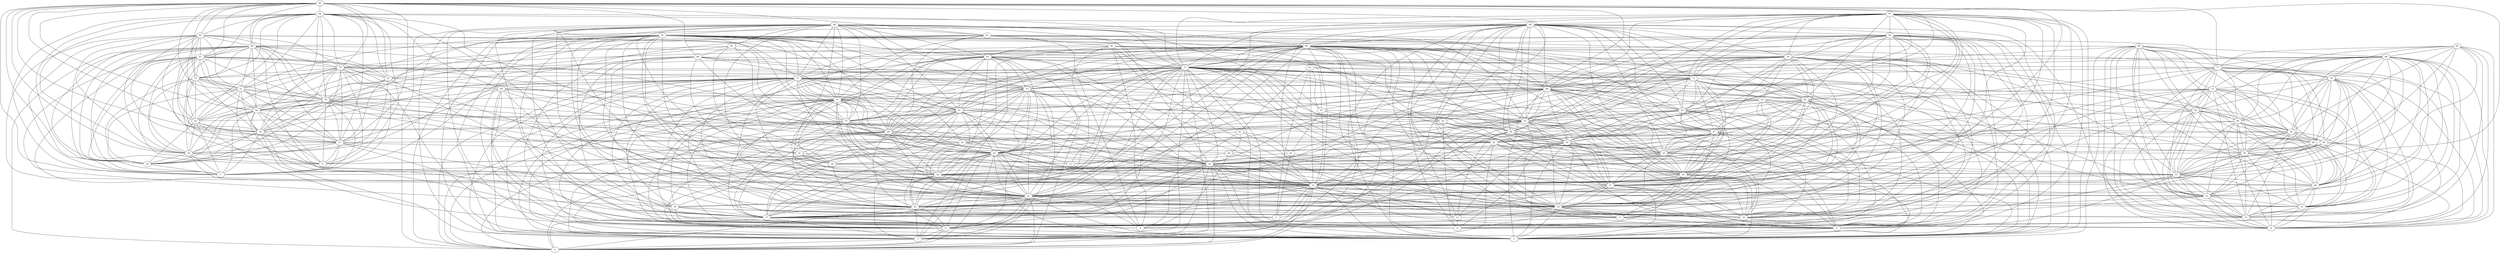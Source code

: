 digraph "sensornet-topology" {
label = "";
rankdir="BT";"0"->"7" [arrowhead = "both"] 
"0"->"11" [arrowhead = "both"] 
"0"->"17" [arrowhead = "both"] 
"0"->"20" [arrowhead = "both"] 
"0"->"22" [arrowhead = "both"] 
"0"->"25" [arrowhead = "both"] 
"0"->"34" [arrowhead = "both"] 
"0"->"41" [arrowhead = "both"] 
"0"->"46" [arrowhead = "both"] 
"0"->"57" [arrowhead = "both"] 
"0"->"61" [arrowhead = "both"] 
"0"->"67" [arrowhead = "both"] 
"0"->"70" [arrowhead = "both"] 
"0"->"72" [arrowhead = "both"] 
"0"->"75" [arrowhead = "both"] 
"0"->"84" [arrowhead = "both"] 
"0"->"89" [arrowhead = "both"] 
"0"->"91" [arrowhead = "both"] 
"0"->"96" [arrowhead = "both"] 
"1"->"24" [arrowhead = "both"] 
"1"->"29" [arrowhead = "both"] 
"1"->"35" [arrowhead = "both"] 
"1"->"37" [arrowhead = "both"] 
"1"->"39" [arrowhead = "both"] 
"1"->"41" [arrowhead = "both"] 
"1"->"43" [arrowhead = "both"] 
"1"->"44" [arrowhead = "both"] 
"1"->"45" [arrowhead = "both"] 
"1"->"74" [arrowhead = "both"] 
"1"->"79" [arrowhead = "both"] 
"1"->"87" [arrowhead = "both"] 
"1"->"89" [arrowhead = "both"] 
"1"->"93" [arrowhead = "both"] 
"1"->"94" [arrowhead = "both"] 
"1"->"95" [arrowhead = "both"] 
"2"->"29" [arrowhead = "both"] 
"2"->"37" [arrowhead = "both"] 
"2"->"39" [arrowhead = "both"] 
"2"->"42" [arrowhead = "both"] 
"2"->"44" [arrowhead = "both"] 
"2"->"45" [arrowhead = "both"] 
"2"->"61" [arrowhead = "both"] 
"2"->"74" [arrowhead = "both"] 
"2"->"79" [arrowhead = "both"] 
"2"->"87" [arrowhead = "both"] 
"2"->"89" [arrowhead = "both"] 
"2"->"92" [arrowhead = "both"] 
"2"->"94" [arrowhead = "both"] 
"3"->"9" [arrowhead = "both"] 
"3"->"11" [arrowhead = "both"] 
"3"->"16" [arrowhead = "both"] 
"3"->"17" [arrowhead = "both"] 
"3"->"18" [arrowhead = "both"] 
"3"->"21" [arrowhead = "both"] 
"3"->"22" [arrowhead = "both"] 
"3"->"25" [arrowhead = "both"] 
"3"->"28" [arrowhead = "both"] 
"3"->"34" [arrowhead = "both"] 
"3"->"35" [arrowhead = "both"] 
"3"->"38" [arrowhead = "both"] 
"3"->"41" [arrowhead = "both"] 
"3"->"47" [arrowhead = "both"] 
"3"->"59" [arrowhead = "both"] 
"3"->"61" [arrowhead = "both"] 
"3"->"66" [arrowhead = "both"] 
"3"->"67" [arrowhead = "both"] 
"3"->"68" [arrowhead = "both"] 
"3"->"69" [arrowhead = "both"] 
"3"->"71" [arrowhead = "both"] 
"3"->"72" [arrowhead = "both"] 
"3"->"75" [arrowhead = "both"] 
"3"->"78" [arrowhead = "both"] 
"3"->"84" [arrowhead = "both"] 
"3"->"85" [arrowhead = "both"] 
"3"->"88" [arrowhead = "both"] 
"3"->"91" [arrowhead = "both"] 
"3"->"97" [arrowhead = "both"] 
"3"->"98" [arrowhead = "both"] 
"4"->"13" [arrowhead = "both"] 
"4"->"15" [arrowhead = "both"] 
"4"->"19" [arrowhead = "both"] 
"4"->"22" [arrowhead = "both"] 
"4"->"40" [arrowhead = "both"] 
"4"->"63" [arrowhead = "both"] 
"4"->"65" [arrowhead = "both"] 
"4"->"67" [arrowhead = "both"] 
"4"->"69" [arrowhead = "both"] 
"4"->"90" [arrowhead = "both"] 
"4"->"92" [arrowhead = "both"] 
"4"->"99" [arrowhead = "both"] 
"5"->"19" [arrowhead = "both"] 
"5"->"20" [arrowhead = "both"] 
"5"->"25" [arrowhead = "both"] 
"5"->"32" [arrowhead = "both"] 
"5"->"42" [arrowhead = "both"] 
"5"->"82" [arrowhead = "both"] 
"5"->"92" [arrowhead = "both"] 
"6"->"10" [arrowhead = "both"] 
"6"->"14" [arrowhead = "both"] 
"6"->"23" [arrowhead = "both"] 
"6"->"26" [arrowhead = "both"] 
"6"->"27" [arrowhead = "both"] 
"6"->"36" [arrowhead = "both"] 
"6"->"37" [arrowhead = "both"] 
"6"->"42" [arrowhead = "both"] 
"6"->"48" [arrowhead = "both"] 
"6"->"49" [arrowhead = "both"] 
"6"->"60" [arrowhead = "both"] 
"6"->"64" [arrowhead = "both"] 
"6"->"73" [arrowhead = "both"] 
"6"->"76" [arrowhead = "both"] 
"6"->"77" [arrowhead = "both"] 
"6"->"86" [arrowhead = "both"] 
"6"->"98" [arrowhead = "both"] 
"6"->"99" [arrowhead = "both"] 
"7"->"11" [arrowhead = "both"] 
"7"->"17" [arrowhead = "both"] 
"7"->"20" [arrowhead = "both"] 
"7"->"22" [arrowhead = "both"] 
"7"->"25" [arrowhead = "both"] 
"7"->"33" [arrowhead = "both"] 
"7"->"34" [arrowhead = "both"] 
"7"->"39" [arrowhead = "both"] 
"7"->"41" [arrowhead = "both"] 
"7"->"42" [arrowhead = "both"] 
"7"->"46" [arrowhead = "both"] 
"7"->"61" [arrowhead = "both"] 
"7"->"63" [arrowhead = "both"] 
"7"->"67" [arrowhead = "both"] 
"7"->"70" [arrowhead = "both"] 
"7"->"72" [arrowhead = "both"] 
"7"->"75" [arrowhead = "both"] 
"7"->"83" [arrowhead = "both"] 
"7"->"84" [arrowhead = "both"] 
"7"->"91" [arrowhead = "both"] 
"7"->"96" [arrowhead = "both"] 
"8"->"12" [arrowhead = "both"] 
"8"->"21" [arrowhead = "both"] 
"8"->"28" [arrowhead = "both"] 
"8"->"34" [arrowhead = "both"] 
"8"->"38" [arrowhead = "both"] 
"8"->"62" [arrowhead = "both"] 
"8"->"67" [arrowhead = "both"] 
"8"->"71" [arrowhead = "both"] 
"8"->"76" [arrowhead = "both"] 
"8"->"78" [arrowhead = "both"] 
"8"->"79" [arrowhead = "both"] 
"8"->"80" [arrowhead = "both"] 
"8"->"85" [arrowhead = "both"] 
"8"->"88" [arrowhead = "both"] 
"8"->"96" [arrowhead = "both"] 
"9"->"13" [arrowhead = "both"] 
"9"->"16" [arrowhead = "both"] 
"9"->"18" [arrowhead = "both"] 
"9"->"21" [arrowhead = "both"] 
"9"->"25" [arrowhead = "both"] 
"9"->"27" [arrowhead = "both"] 
"9"->"28" [arrowhead = "both"] 
"9"->"35" [arrowhead = "both"] 
"9"->"38" [arrowhead = "both"] 
"9"->"39" [arrowhead = "both"] 
"9"->"47" [arrowhead = "both"] 
"9"->"53" [arrowhead = "both"] 
"9"->"63" [arrowhead = "both"] 
"9"->"66" [arrowhead = "both"] 
"9"->"68" [arrowhead = "both"] 
"9"->"71" [arrowhead = "both"] 
"9"->"75" [arrowhead = "both"] 
"9"->"78" [arrowhead = "both"] 
"9"->"85" [arrowhead = "both"] 
"9"->"88" [arrowhead = "both"] 
"9"->"97" [arrowhead = "both"] 
"10"->"14" [arrowhead = "both"] 
"10"->"23" [arrowhead = "both"] 
"10"->"26" [arrowhead = "both"] 
"10"->"27" [arrowhead = "both"] 
"10"->"36" [arrowhead = "both"] 
"10"->"40" [arrowhead = "both"] 
"10"->"48" [arrowhead = "both"] 
"10"->"49" [arrowhead = "both"] 
"10"->"56" [arrowhead = "both"] 
"10"->"64" [arrowhead = "both"] 
"10"->"73" [arrowhead = "both"] 
"10"->"76" [arrowhead = "both"] 
"10"->"77" [arrowhead = "both"] 
"10"->"86" [arrowhead = "both"] 
"10"->"88" [arrowhead = "both"] 
"10"->"91" [arrowhead = "both"] 
"10"->"98" [arrowhead = "both"] 
"10"->"99" [arrowhead = "both"] 
"11"->"17" [arrowhead = "both"] 
"11"->"18" [arrowhead = "both"] 
"11"->"20" [arrowhead = "both"] 
"11"->"22" [arrowhead = "both"] 
"11"->"25" [arrowhead = "both"] 
"11"->"27" [arrowhead = "both"] 
"11"->"33" [arrowhead = "both"] 
"11"->"34" [arrowhead = "both"] 
"11"->"41" [arrowhead = "both"] 
"11"->"43" [arrowhead = "both"] 
"11"->"46" [arrowhead = "both"] 
"11"->"53" [arrowhead = "both"] 
"11"->"57" [arrowhead = "both"] 
"11"->"67" [arrowhead = "both"] 
"11"->"68" [arrowhead = "both"] 
"11"->"70" [arrowhead = "both"] 
"11"->"72" [arrowhead = "both"] 
"11"->"75" [arrowhead = "both"] 
"11"->"83" [arrowhead = "both"] 
"11"->"84" [arrowhead = "both"] 
"11"->"91" [arrowhead = "both"] 
"11"->"96" [arrowhead = "both"] 
"12"->"19" [arrowhead = "both"] 
"12"->"21" [arrowhead = "both"] 
"12"->"38" [arrowhead = "both"] 
"12"->"58" [arrowhead = "both"] 
"12"->"71" [arrowhead = "both"] 
"12"->"88" [arrowhead = "both"] 
"12"->"90" [arrowhead = "both"] 
"13"->"18" [arrowhead = "both"] 
"13"->"23" [arrowhead = "both"] 
"13"->"28" [arrowhead = "both"] 
"13"->"34" [arrowhead = "both"] 
"13"->"52" [arrowhead = "both"] 
"13"->"54" [arrowhead = "both"] 
"13"->"59" [arrowhead = "both"] 
"13"->"73" [arrowhead = "both"] 
"13"->"78" [arrowhead = "both"] 
"13"->"84" [arrowhead = "both"] 
"14"->"23" [arrowhead = "both"] 
"14"->"26" [arrowhead = "both"] 
"14"->"27" [arrowhead = "both"] 
"14"->"33" [arrowhead = "both"] 
"14"->"36" [arrowhead = "both"] 
"14"->"48" [arrowhead = "both"] 
"14"->"56" [arrowhead = "both"] 
"14"->"60" [arrowhead = "both"] 
"14"->"73" [arrowhead = "both"] 
"14"->"76" [arrowhead = "both"] 
"14"->"77" [arrowhead = "both"] 
"14"->"86" [arrowhead = "both"] 
"14"->"89" [arrowhead = "both"] 
"14"->"98" [arrowhead = "both"] 
"15"->"31" [arrowhead = "both"] 
"15"->"32" [arrowhead = "both"] 
"15"->"40" [arrowhead = "both"] 
"15"->"45" [arrowhead = "both"] 
"15"->"54" [arrowhead = "both"] 
"15"->"90" [arrowhead = "both"] 
"16"->"18" [arrowhead = "both"] 
"16"->"21" [arrowhead = "both"] 
"16"->"22" [arrowhead = "both"] 
"16"->"23" [arrowhead = "both"] 
"16"->"25" [arrowhead = "both"] 
"16"->"28" [arrowhead = "both"] 
"16"->"34" [arrowhead = "both"] 
"16"->"35" [arrowhead = "both"] 
"16"->"38" [arrowhead = "both"] 
"16"->"47" [arrowhead = "both"] 
"16"->"53" [arrowhead = "both"] 
"16"->"59" [arrowhead = "both"] 
"16"->"68" [arrowhead = "both"] 
"16"->"71" [arrowhead = "both"] 
"16"->"72" [arrowhead = "both"] 
"16"->"75" [arrowhead = "both"] 
"16"->"78" [arrowhead = "both"] 
"16"->"84" [arrowhead = "both"] 
"16"->"85" [arrowhead = "both"] 
"16"->"88" [arrowhead = "both"] 
"16"->"97" [arrowhead = "both"] 
"17"->"18" [arrowhead = "both"] 
"17"->"19" [arrowhead = "both"] 
"17"->"20" [arrowhead = "both"] 
"17"->"22" [arrowhead = "both"] 
"17"->"25" [arrowhead = "both"] 
"17"->"30" [arrowhead = "both"] 
"17"->"33" [arrowhead = "both"] 
"17"->"34" [arrowhead = "both"] 
"17"->"41" [arrowhead = "both"] 
"17"->"46" [arrowhead = "both"] 
"17"->"53" [arrowhead = "both"] 
"17"->"57" [arrowhead = "both"] 
"17"->"61" [arrowhead = "both"] 
"17"->"68" [arrowhead = "both"] 
"17"->"69" [arrowhead = "both"] 
"17"->"70" [arrowhead = "both"] 
"17"->"72" [arrowhead = "both"] 
"17"->"75" [arrowhead = "both"] 
"17"->"80" [arrowhead = "both"] 
"17"->"83" [arrowhead = "both"] 
"17"->"84" [arrowhead = "both"] 
"17"->"91" [arrowhead = "both"] 
"17"->"96" [arrowhead = "both"] 
"18"->"21" [arrowhead = "both"] 
"18"->"22" [arrowhead = "both"] 
"18"->"25" [arrowhead = "both"] 
"18"->"28" [arrowhead = "both"] 
"18"->"34" [arrowhead = "both"] 
"18"->"35" [arrowhead = "both"] 
"18"->"38" [arrowhead = "both"] 
"18"->"41" [arrowhead = "both"] 
"18"->"47" [arrowhead = "both"] 
"18"->"53" [arrowhead = "both"] 
"18"->"59" [arrowhead = "both"] 
"18"->"61" [arrowhead = "both"] 
"18"->"63" [arrowhead = "both"] 
"18"->"65" [arrowhead = "both"] 
"18"->"66" [arrowhead = "both"] 
"18"->"67" [arrowhead = "both"] 
"18"->"71" [arrowhead = "both"] 
"18"->"72" [arrowhead = "both"] 
"18"->"75" [arrowhead = "both"] 
"18"->"78" [arrowhead = "both"] 
"18"->"84" [arrowhead = "both"] 
"18"->"85" [arrowhead = "both"] 
"18"->"88" [arrowhead = "both"] 
"18"->"91" [arrowhead = "both"] 
"18"->"95" [arrowhead = "both"] 
"18"->"97" [arrowhead = "both"] 
"19"->"22" [arrowhead = "both"] 
"19"->"37" [arrowhead = "both"] 
"19"->"44" [arrowhead = "both"] 
"19"->"54" [arrowhead = "both"] 
"19"->"62" [arrowhead = "both"] 
"19"->"67" [arrowhead = "both"] 
"19"->"72" [arrowhead = "both"] 
"19"->"87" [arrowhead = "both"] 
"19"->"94" [arrowhead = "both"] 
"20"->"22" [arrowhead = "both"] 
"20"->"25" [arrowhead = "both"] 
"20"->"30" [arrowhead = "both"] 
"20"->"33" [arrowhead = "both"] 
"20"->"34" [arrowhead = "both"] 
"20"->"36" [arrowhead = "both"] 
"20"->"41" [arrowhead = "both"] 
"20"->"46" [arrowhead = "both"] 
"20"->"57" [arrowhead = "both"] 
"20"->"58" [arrowhead = "both"] 
"20"->"61" [arrowhead = "both"] 
"20"->"67" [arrowhead = "both"] 
"20"->"72" [arrowhead = "both"] 
"20"->"73" [arrowhead = "both"] 
"20"->"75" [arrowhead = "both"] 
"20"->"80" [arrowhead = "both"] 
"20"->"83" [arrowhead = "both"] 
"20"->"84" [arrowhead = "both"] 
"20"->"85" [arrowhead = "both"] 
"20"->"91" [arrowhead = "both"] 
"20"->"96" [arrowhead = "both"] 
"21"->"28" [arrowhead = "both"] 
"21"->"32" [arrowhead = "both"] 
"21"->"35" [arrowhead = "both"] 
"21"->"38" [arrowhead = "both"] 
"21"->"47" [arrowhead = "both"] 
"21"->"53" [arrowhead = "both"] 
"21"->"58" [arrowhead = "both"] 
"21"->"59" [arrowhead = "both"] 
"21"->"62" [arrowhead = "both"] 
"21"->"66" [arrowhead = "both"] 
"21"->"68" [arrowhead = "both"] 
"21"->"78" [arrowhead = "both"] 
"21"->"79" [arrowhead = "both"] 
"21"->"85" [arrowhead = "both"] 
"21"->"87" [arrowhead = "both"] 
"21"->"88" [arrowhead = "both"] 
"21"->"93" [arrowhead = "both"] 
"21"->"95" [arrowhead = "both"] 
"21"->"97" [arrowhead = "both"] 
"22"->"25" [arrowhead = "both"] 
"22"->"29" [arrowhead = "both"] 
"22"->"33" [arrowhead = "both"] 
"22"->"34" [arrowhead = "both"] 
"22"->"36" [arrowhead = "both"] 
"22"->"41" [arrowhead = "both"] 
"22"->"46" [arrowhead = "both"] 
"22"->"53" [arrowhead = "both"] 
"22"->"54" [arrowhead = "both"] 
"22"->"57" [arrowhead = "both"] 
"22"->"61" [arrowhead = "both"] 
"22"->"66" [arrowhead = "both"] 
"22"->"67" [arrowhead = "both"] 
"22"->"68" [arrowhead = "both"] 
"22"->"69" [arrowhead = "both"] 
"22"->"70" [arrowhead = "both"] 
"22"->"75" [arrowhead = "both"] 
"22"->"83" [arrowhead = "both"] 
"22"->"84" [arrowhead = "both"] 
"22"->"86" [arrowhead = "both"] 
"22"->"91" [arrowhead = "both"] 
"22"->"96" [arrowhead = "both"] 
"23"->"26" [arrowhead = "both"] 
"23"->"27" [arrowhead = "both"] 
"23"->"36" [arrowhead = "both"] 
"23"->"48" [arrowhead = "both"] 
"23"->"56" [arrowhead = "both"] 
"23"->"60" [arrowhead = "both"] 
"23"->"63" [arrowhead = "both"] 
"23"->"64" [arrowhead = "both"] 
"23"->"66" [arrowhead = "both"] 
"23"->"75" [arrowhead = "both"] 
"23"->"76" [arrowhead = "both"] 
"23"->"77" [arrowhead = "both"] 
"23"->"86" [arrowhead = "both"] 
"23"->"91" [arrowhead = "both"] 
"23"->"98" [arrowhead = "both"] 
"24"->"29" [arrowhead = "both"] 
"24"->"37" [arrowhead = "both"] 
"24"->"39" [arrowhead = "both"] 
"24"->"43" [arrowhead = "both"] 
"24"->"44" [arrowhead = "both"] 
"24"->"45" [arrowhead = "both"] 
"24"->"51" [arrowhead = "both"] 
"24"->"79" [arrowhead = "both"] 
"24"->"87" [arrowhead = "both"] 
"24"->"89" [arrowhead = "both"] 
"24"->"93" [arrowhead = "both"] 
"24"->"94" [arrowhead = "both"] 
"24"->"95" [arrowhead = "both"] 
"25"->"27" [arrowhead = "both"] 
"25"->"28" [arrowhead = "both"] 
"25"->"33" [arrowhead = "both"] 
"25"->"34" [arrowhead = "both"] 
"25"->"35" [arrowhead = "both"] 
"25"->"38" [arrowhead = "both"] 
"25"->"41" [arrowhead = "both"] 
"25"->"44" [arrowhead = "both"] 
"25"->"46" [arrowhead = "both"] 
"25"->"47" [arrowhead = "both"] 
"25"->"53" [arrowhead = "both"] 
"25"->"55" [arrowhead = "both"] 
"25"->"57" [arrowhead = "both"] 
"25"->"59" [arrowhead = "both"] 
"25"->"61" [arrowhead = "both"] 
"25"->"66" [arrowhead = "both"] 
"25"->"67" [arrowhead = "both"] 
"25"->"68" [arrowhead = "both"] 
"25"->"70" [arrowhead = "both"] 
"25"->"72" [arrowhead = "both"] 
"25"->"78" [arrowhead = "both"] 
"25"->"82" [arrowhead = "both"] 
"25"->"83" [arrowhead = "both"] 
"25"->"84" [arrowhead = "both"] 
"25"->"85" [arrowhead = "both"] 
"25"->"88" [arrowhead = "both"] 
"25"->"91" [arrowhead = "both"] 
"25"->"96" [arrowhead = "both"] 
"25"->"97" [arrowhead = "both"] 
"26"->"27" [arrowhead = "both"] 
"26"->"31" [arrowhead = "both"] 
"26"->"36" [arrowhead = "both"] 
"26"->"41" [arrowhead = "both"] 
"26"->"48" [arrowhead = "both"] 
"26"->"49" [arrowhead = "both"] 
"26"->"56" [arrowhead = "both"] 
"26"->"60" [arrowhead = "both"] 
"26"->"64" [arrowhead = "both"] 
"26"->"73" [arrowhead = "both"] 
"26"->"77" [arrowhead = "both"] 
"26"->"86" [arrowhead = "both"] 
"26"->"98" [arrowhead = "both"] 
"26"->"99" [arrowhead = "both"] 
"27"->"30" [arrowhead = "both"] 
"27"->"36" [arrowhead = "both"] 
"27"->"42" [arrowhead = "both"] 
"27"->"45" [arrowhead = "both"] 
"27"->"48" [arrowhead = "both"] 
"27"->"49" [arrowhead = "both"] 
"27"->"56" [arrowhead = "both"] 
"27"->"60" [arrowhead = "both"] 
"27"->"64" [arrowhead = "both"] 
"27"->"73" [arrowhead = "both"] 
"27"->"76" [arrowhead = "both"] 
"27"->"80" [arrowhead = "both"] 
"27"->"86" [arrowhead = "both"] 
"27"->"90" [arrowhead = "both"] 
"27"->"92" [arrowhead = "both"] 
"27"->"98" [arrowhead = "both"] 
"27"->"99" [arrowhead = "both"] 
"28"->"30" [arrowhead = "both"] 
"28"->"35" [arrowhead = "both"] 
"28"->"38" [arrowhead = "both"] 
"28"->"42" [arrowhead = "both"] 
"28"->"47" [arrowhead = "both"] 
"28"->"53" [arrowhead = "both"] 
"28"->"58" [arrowhead = "both"] 
"28"->"59" [arrowhead = "both"] 
"28"->"63" [arrowhead = "both"] 
"28"->"66" [arrowhead = "both"] 
"28"->"68" [arrowhead = "both"] 
"28"->"71" [arrowhead = "both"] 
"28"->"75" [arrowhead = "both"] 
"28"->"85" [arrowhead = "both"] 
"28"->"88" [arrowhead = "both"] 
"28"->"97" [arrowhead = "both"] 
"29"->"37" [arrowhead = "both"] 
"29"->"39" [arrowhead = "both"] 
"29"->"43" [arrowhead = "both"] 
"29"->"44" [arrowhead = "both"] 
"29"->"45" [arrowhead = "both"] 
"29"->"51" [arrowhead = "both"] 
"29"->"52" [arrowhead = "both"] 
"29"->"72" [arrowhead = "both"] 
"29"->"74" [arrowhead = "both"] 
"29"->"87" [arrowhead = "both"] 
"29"->"89" [arrowhead = "both"] 
"29"->"93" [arrowhead = "both"] 
"29"->"94" [arrowhead = "both"] 
"29"->"95" [arrowhead = "both"] 
"30"->"31" [arrowhead = "both"] 
"30"->"45" [arrowhead = "both"] 
"30"->"67" [arrowhead = "both"] 
"30"->"69" [arrowhead = "both"] 
"30"->"70" [arrowhead = "both"] 
"30"->"77" [arrowhead = "both"] 
"30"->"81" [arrowhead = "both"] 
"30"->"95" [arrowhead = "both"] 
"31"->"37" [arrowhead = "both"] 
"31"->"46" [arrowhead = "both"] 
"31"->"80" [arrowhead = "both"] 
"31"->"94" [arrowhead = "both"] 
"32"->"55" [arrowhead = "both"] 
"32"->"65" [arrowhead = "both"] 
"32"->"71" [arrowhead = "both"] 
"33"->"34" [arrowhead = "both"] 
"33"->"38" [arrowhead = "both"] 
"33"->"41" [arrowhead = "both"] 
"33"->"46" [arrowhead = "both"] 
"33"->"51" [arrowhead = "both"] 
"33"->"57" [arrowhead = "both"] 
"33"->"61" [arrowhead = "both"] 
"33"->"64" [arrowhead = "both"] 
"33"->"67" [arrowhead = "both"] 
"33"->"70" [arrowhead = "both"] 
"33"->"72" [arrowhead = "both"] 
"33"->"73" [arrowhead = "both"] 
"33"->"75" [arrowhead = "both"] 
"33"->"84" [arrowhead = "both"] 
"33"->"91" [arrowhead = "both"] 
"33"->"96" [arrowhead = "both"] 
"34"->"35" [arrowhead = "both"] 
"34"->"41" [arrowhead = "both"] 
"34"->"46" [arrowhead = "both"] 
"34"->"47" [arrowhead = "both"] 
"34"->"49" [arrowhead = "both"] 
"34"->"53" [arrowhead = "both"] 
"34"->"57" [arrowhead = "both"] 
"34"->"58" [arrowhead = "both"] 
"34"->"61" [arrowhead = "both"] 
"34"->"63" [arrowhead = "both"] 
"34"->"66" [arrowhead = "both"] 
"34"->"67" [arrowhead = "both"] 
"34"->"68" [arrowhead = "both"] 
"34"->"70" [arrowhead = "both"] 
"34"->"72" [arrowhead = "both"] 
"34"->"75" [arrowhead = "both"] 
"34"->"83" [arrowhead = "both"] 
"34"->"85" [arrowhead = "both"] 
"34"->"91" [arrowhead = "both"] 
"34"->"96" [arrowhead = "both"] 
"34"->"97" [arrowhead = "both"] 
"35"->"38" [arrowhead = "both"] 
"35"->"47" [arrowhead = "both"] 
"35"->"49" [arrowhead = "both"] 
"35"->"53" [arrowhead = "both"] 
"35"->"59" [arrowhead = "both"] 
"35"->"62" [arrowhead = "both"] 
"35"->"66" [arrowhead = "both"] 
"35"->"68" [arrowhead = "both"] 
"35"->"71" [arrowhead = "both"] 
"35"->"75" [arrowhead = "both"] 
"35"->"78" [arrowhead = "both"] 
"35"->"84" [arrowhead = "both"] 
"35"->"88" [arrowhead = "both"] 
"35"->"97" [arrowhead = "both"] 
"36"->"47" [arrowhead = "both"] 
"36"->"48" [arrowhead = "both"] 
"36"->"49" [arrowhead = "both"] 
"36"->"56" [arrowhead = "both"] 
"36"->"60" [arrowhead = "both"] 
"36"->"64" [arrowhead = "both"] 
"36"->"70" [arrowhead = "both"] 
"36"->"73" [arrowhead = "both"] 
"36"->"76" [arrowhead = "both"] 
"36"->"77" [arrowhead = "both"] 
"36"->"81" [arrowhead = "both"] 
"36"->"98" [arrowhead = "both"] 
"36"->"99" [arrowhead = "both"] 
"37"->"39" [arrowhead = "both"] 
"37"->"43" [arrowhead = "both"] 
"37"->"44" [arrowhead = "both"] 
"37"->"45" [arrowhead = "both"] 
"37"->"51" [arrowhead = "both"] 
"37"->"52" [arrowhead = "both"] 
"37"->"56" [arrowhead = "both"] 
"37"->"69" [arrowhead = "both"] 
"37"->"74" [arrowhead = "both"] 
"37"->"79" [arrowhead = "both"] 
"37"->"89" [arrowhead = "both"] 
"37"->"93" [arrowhead = "both"] 
"37"->"94" [arrowhead = "both"] 
"37"->"95" [arrowhead = "both"] 
"38"->"44" [arrowhead = "both"] 
"38"->"47" [arrowhead = "both"] 
"38"->"53" [arrowhead = "both"] 
"38"->"55" [arrowhead = "both"] 
"38"->"58" [arrowhead = "both"] 
"38"->"59" [arrowhead = "both"] 
"38"->"62" [arrowhead = "both"] 
"38"->"66" [arrowhead = "both"] 
"38"->"68" [arrowhead = "both"] 
"38"->"71" [arrowhead = "both"] 
"38"->"75" [arrowhead = "both"] 
"38"->"78" [arrowhead = "both"] 
"38"->"83" [arrowhead = "both"] 
"38"->"85" [arrowhead = "both"] 
"38"->"97" [arrowhead = "both"] 
"39"->"43" [arrowhead = "both"] 
"39"->"44" [arrowhead = "both"] 
"39"->"45" [arrowhead = "both"] 
"39"->"51" [arrowhead = "both"] 
"39"->"52" [arrowhead = "both"] 
"39"->"57" [arrowhead = "both"] 
"39"->"59" [arrowhead = "both"] 
"39"->"72" [arrowhead = "both"] 
"39"->"74" [arrowhead = "both"] 
"39"->"79" [arrowhead = "both"] 
"39"->"87" [arrowhead = "both"] 
"39"->"91" [arrowhead = "both"] 
"39"->"93" [arrowhead = "both"] 
"39"->"94" [arrowhead = "both"] 
"39"->"95" [arrowhead = "both"] 
"40"->"54" [arrowhead = "both"] 
"40"->"60" [arrowhead = "both"] 
"40"->"65" [arrowhead = "both"] 
"41"->"46" [arrowhead = "both"] 
"41"->"48" [arrowhead = "both"] 
"41"->"51" [arrowhead = "both"] 
"41"->"53" [arrowhead = "both"] 
"41"->"57" [arrowhead = "both"] 
"41"->"61" [arrowhead = "both"] 
"41"->"67" [arrowhead = "both"] 
"41"->"68" [arrowhead = "both"] 
"41"->"70" [arrowhead = "both"] 
"41"->"72" [arrowhead = "both"] 
"41"->"75" [arrowhead = "both"] 
"41"->"83" [arrowhead = "both"] 
"41"->"84" [arrowhead = "both"] 
"41"->"96" [arrowhead = "both"] 
"42"->"45" [arrowhead = "both"] 
"42"->"46" [arrowhead = "both"] 
"42"->"52" [arrowhead = "both"] 
"42"->"55" [arrowhead = "both"] 
"42"->"59" [arrowhead = "both"] 
"42"->"64" [arrowhead = "both"] 
"42"->"77" [arrowhead = "both"] 
"42"->"78" [arrowhead = "both"] 
"42"->"95" [arrowhead = "both"] 
"42"->"96" [arrowhead = "both"] 
"43"->"44" [arrowhead = "both"] 
"43"->"45" [arrowhead = "both"] 
"43"->"51" [arrowhead = "both"] 
"43"->"61" [arrowhead = "both"] 
"43"->"74" [arrowhead = "both"] 
"43"->"79" [arrowhead = "both"] 
"43"->"87" [arrowhead = "both"] 
"43"->"89" [arrowhead = "both"] 
"43"->"94" [arrowhead = "both"] 
"43"->"95" [arrowhead = "both"] 
"44"->"45" [arrowhead = "both"] 
"44"->"51" [arrowhead = "both"] 
"44"->"52" [arrowhead = "both"] 
"44"->"69" [arrowhead = "both"] 
"44"->"74" [arrowhead = "both"] 
"44"->"75" [arrowhead = "both"] 
"44"->"79" [arrowhead = "both"] 
"44"->"87" [arrowhead = "both"] 
"44"->"88" [arrowhead = "both"] 
"44"->"89" [arrowhead = "both"] 
"44"->"93" [arrowhead = "both"] 
"44"->"95" [arrowhead = "both"] 
"45"->"51" [arrowhead = "both"] 
"45"->"52" [arrowhead = "both"] 
"45"->"74" [arrowhead = "both"] 
"45"->"77" [arrowhead = "both"] 
"45"->"79" [arrowhead = "both"] 
"45"->"80" [arrowhead = "both"] 
"45"->"87" [arrowhead = "both"] 
"45"->"89" [arrowhead = "both"] 
"45"->"92" [arrowhead = "both"] 
"45"->"93" [arrowhead = "both"] 
"45"->"94" [arrowhead = "both"] 
"46"->"57" [arrowhead = "both"] 
"46"->"61" [arrowhead = "both"] 
"46"->"67" [arrowhead = "both"] 
"46"->"70" [arrowhead = "both"] 
"46"->"72" [arrowhead = "both"] 
"46"->"75" [arrowhead = "both"] 
"46"->"81" [arrowhead = "both"] 
"46"->"83" [arrowhead = "both"] 
"46"->"84" [arrowhead = "both"] 
"46"->"91" [arrowhead = "both"] 
"46"->"92" [arrowhead = "both"] 
"46"->"98" [arrowhead = "both"] 
"47"->"53" [arrowhead = "both"] 
"47"->"59" [arrowhead = "both"] 
"47"->"66" [arrowhead = "both"] 
"47"->"68" [arrowhead = "both"] 
"47"->"71" [arrowhead = "both"] 
"47"->"75" [arrowhead = "both"] 
"47"->"78" [arrowhead = "both"] 
"47"->"84" [arrowhead = "both"] 
"47"->"85" [arrowhead = "both"] 
"47"->"88" [arrowhead = "both"] 
"48"->"56" [arrowhead = "both"] 
"48"->"60" [arrowhead = "both"] 
"48"->"64" [arrowhead = "both"] 
"48"->"73" [arrowhead = "both"] 
"48"->"76" [arrowhead = "both"] 
"48"->"77" [arrowhead = "both"] 
"48"->"82" [arrowhead = "both"] 
"48"->"86" [arrowhead = "both"] 
"49"->"51" [arrowhead = "both"] 
"49"->"56" [arrowhead = "both"] 
"49"->"60" [arrowhead = "both"] 
"49"->"76" [arrowhead = "both"] 
"49"->"77" [arrowhead = "both"] 
"49"->"86" [arrowhead = "both"] 
"51"->"74" [arrowhead = "both"] 
"51"->"79" [arrowhead = "both"] 
"51"->"87" [arrowhead = "both"] 
"51"->"89" [arrowhead = "both"] 
"51"->"91" [arrowhead = "both"] 
"51"->"93" [arrowhead = "both"] 
"51"->"94" [arrowhead = "both"] 
"51"->"95" [arrowhead = "both"] 
"52"->"75" [arrowhead = "both"] 
"52"->"79" [arrowhead = "both"] 
"52"->"81" [arrowhead = "both"] 
"52"->"87" [arrowhead = "both"] 
"52"->"89" [arrowhead = "both"] 
"52"->"92" [arrowhead = "both"] 
"52"->"94" [arrowhead = "both"] 
"52"->"95" [arrowhead = "both"] 
"53"->"59" [arrowhead = "both"] 
"53"->"61" [arrowhead = "both"] 
"53"->"66" [arrowhead = "both"] 
"53"->"67" [arrowhead = "both"] 
"53"->"68" [arrowhead = "both"] 
"53"->"71" [arrowhead = "both"] 
"53"->"72" [arrowhead = "both"] 
"53"->"75" [arrowhead = "both"] 
"53"->"78" [arrowhead = "both"] 
"53"->"84" [arrowhead = "both"] 
"53"->"85" [arrowhead = "both"] 
"53"->"88" [arrowhead = "both"] 
"53"->"91" [arrowhead = "both"] 
"53"->"95" [arrowhead = "both"] 
"53"->"97" [arrowhead = "both"] 
"54"->"63" [arrowhead = "both"] 
"54"->"65" [arrowhead = "both"] 
"54"->"69" [arrowhead = "both"] 
"54"->"72" [arrowhead = "both"] 
"54"->"87" [arrowhead = "both"] 
"54"->"90" [arrowhead = "both"] 
"55"->"71" [arrowhead = "both"] 
"55"->"75" [arrowhead = "both"] 
"55"->"82" [arrowhead = "both"] 
"55"->"92" [arrowhead = "both"] 
"56"->"60" [arrowhead = "both"] 
"56"->"64" [arrowhead = "both"] 
"56"->"73" [arrowhead = "both"] 
"56"->"76" [arrowhead = "both"] 
"56"->"77" [arrowhead = "both"] 
"56"->"79" [arrowhead = "both"] 
"56"->"86" [arrowhead = "both"] 
"56"->"87" [arrowhead = "both"] 
"56"->"98" [arrowhead = "both"] 
"56"->"99" [arrowhead = "both"] 
"57"->"61" [arrowhead = "both"] 
"57"->"67" [arrowhead = "both"] 
"57"->"70" [arrowhead = "both"] 
"57"->"72" [arrowhead = "both"] 
"57"->"75" [arrowhead = "both"] 
"57"->"81" [arrowhead = "both"] 
"57"->"83" [arrowhead = "both"] 
"57"->"84" [arrowhead = "both"] 
"57"->"89" [arrowhead = "both"] 
"57"->"91" [arrowhead = "both"] 
"57"->"96" [arrowhead = "both"] 
"57"->"97" [arrowhead = "both"] 
"58"->"60" [arrowhead = "both"] 
"58"->"62" [arrowhead = "both"] 
"58"->"71" [arrowhead = "both"] 
"58"->"78" [arrowhead = "both"] 
"58"->"80" [arrowhead = "both"] 
"58"->"84" [arrowhead = "both"] 
"58"->"88" [arrowhead = "both"] 
"59"->"63" [arrowhead = "both"] 
"59"->"66" [arrowhead = "both"] 
"59"->"68" [arrowhead = "both"] 
"59"->"71" [arrowhead = "both"] 
"59"->"75" [arrowhead = "both"] 
"59"->"78" [arrowhead = "both"] 
"59"->"85" [arrowhead = "both"] 
"59"->"88" [arrowhead = "both"] 
"59"->"89" [arrowhead = "both"] 
"59"->"96" [arrowhead = "both"] 
"59"->"97" [arrowhead = "both"] 
"60"->"64" [arrowhead = "both"] 
"60"->"73" [arrowhead = "both"] 
"60"->"76" [arrowhead = "both"] 
"60"->"77" [arrowhead = "both"] 
"60"->"86" [arrowhead = "both"] 
"60"->"90" [arrowhead = "both"] 
"60"->"98" [arrowhead = "both"] 
"60"->"99" [arrowhead = "both"] 
"61"->"67" [arrowhead = "both"] 
"61"->"68" [arrowhead = "both"] 
"61"->"70" [arrowhead = "both"] 
"61"->"72" [arrowhead = "both"] 
"61"->"75" [arrowhead = "both"] 
"61"->"83" [arrowhead = "both"] 
"61"->"84" [arrowhead = "both"] 
"61"->"91" [arrowhead = "both"] 
"61"->"93" [arrowhead = "both"] 
"61"->"96" [arrowhead = "both"] 
"62"->"69" [arrowhead = "both"] 
"62"->"71" [arrowhead = "both"] 
"62"->"88" [arrowhead = "both"] 
"62"->"90" [arrowhead = "both"] 
"63"->"68" [arrowhead = "both"] 
"63"->"73" [arrowhead = "both"] 
"63"->"78" [arrowhead = "both"] 
"63"->"84" [arrowhead = "both"] 
"64"->"72" [arrowhead = "both"] 
"64"->"73" [arrowhead = "both"] 
"64"->"76" [arrowhead = "both"] 
"64"->"77" [arrowhead = "both"] 
"64"->"83" [arrowhead = "both"] 
"64"->"86" [arrowhead = "both"] 
"64"->"98" [arrowhead = "both"] 
"65"->"82" [arrowhead = "both"] 
"65"->"90" [arrowhead = "both"] 
"66"->"68" [arrowhead = "both"] 
"66"->"71" [arrowhead = "both"] 
"66"->"72" [arrowhead = "both"] 
"66"->"73" [arrowhead = "both"] 
"66"->"75" [arrowhead = "both"] 
"66"->"78" [arrowhead = "both"] 
"66"->"84" [arrowhead = "both"] 
"66"->"85" [arrowhead = "both"] 
"66"->"88" [arrowhead = "both"] 
"66"->"97" [arrowhead = "both"] 
"67"->"68" [arrowhead = "both"] 
"67"->"69" [arrowhead = "both"] 
"67"->"70" [arrowhead = "both"] 
"67"->"72" [arrowhead = "both"] 
"67"->"75" [arrowhead = "both"] 
"67"->"80" [arrowhead = "both"] 
"67"->"83" [arrowhead = "both"] 
"67"->"84" [arrowhead = "both"] 
"67"->"91" [arrowhead = "both"] 
"67"->"96" [arrowhead = "both"] 
"68"->"71" [arrowhead = "both"] 
"68"->"72" [arrowhead = "both"] 
"68"->"75" [arrowhead = "both"] 
"68"->"78" [arrowhead = "both"] 
"68"->"84" [arrowhead = "both"] 
"68"->"85" [arrowhead = "both"] 
"68"->"86" [arrowhead = "both"] 
"68"->"88" [arrowhead = "both"] 
"68"->"91" [arrowhead = "both"] 
"68"->"97" [arrowhead = "both"] 
"69"->"72" [arrowhead = "both"] 
"69"->"87" [arrowhead = "both"] 
"69"->"94" [arrowhead = "both"] 
"70"->"72" [arrowhead = "both"] 
"70"->"75" [arrowhead = "both"] 
"70"->"78" [arrowhead = "both"] 
"70"->"80" [arrowhead = "both"] 
"70"->"83" [arrowhead = "both"] 
"70"->"84" [arrowhead = "both"] 
"70"->"86" [arrowhead = "both"] 
"70"->"91" [arrowhead = "both"] 
"70"->"96" [arrowhead = "both"] 
"71"->"78" [arrowhead = "both"] 
"71"->"79" [arrowhead = "both"] 
"71"->"82" [arrowhead = "both"] 
"71"->"85" [arrowhead = "both"] 
"71"->"88" [arrowhead = "both"] 
"71"->"97" [arrowhead = "both"] 
"72"->"75" [arrowhead = "both"] 
"72"->"79" [arrowhead = "both"] 
"72"->"83" [arrowhead = "both"] 
"72"->"84" [arrowhead = "both"] 
"72"->"91" [arrowhead = "both"] 
"72"->"93" [arrowhead = "both"] 
"72"->"96" [arrowhead = "both"] 
"73"->"76" [arrowhead = "both"] 
"73"->"77" [arrowhead = "both"] 
"73"->"86" [arrowhead = "both"] 
"73"->"98" [arrowhead = "both"] 
"74"->"79" [arrowhead = "both"] 
"74"->"87" [arrowhead = "both"] 
"74"->"89" [arrowhead = "both"] 
"74"->"93" [arrowhead = "both"] 
"74"->"94" [arrowhead = "both"] 
"74"->"95" [arrowhead = "both"] 
"74"->"98" [arrowhead = "both"] 
"75"->"78" [arrowhead = "both"] 
"75"->"83" [arrowhead = "both"] 
"75"->"84" [arrowhead = "both"] 
"75"->"85" [arrowhead = "both"] 
"75"->"88" [arrowhead = "both"] 
"75"->"91" [arrowhead = "both"] 
"75"->"94" [arrowhead = "both"] 
"75"->"96" [arrowhead = "both"] 
"75"->"97" [arrowhead = "both"] 
"76"->"77" [arrowhead = "both"] 
"76"->"86" [arrowhead = "both"] 
"76"->"90" [arrowhead = "both"] 
"76"->"98" [arrowhead = "both"] 
"76"->"99" [arrowhead = "both"] 
"77"->"80" [arrowhead = "both"] 
"77"->"86" [arrowhead = "both"] 
"77"->"92" [arrowhead = "both"] 
"77"->"95" [arrowhead = "both"] 
"77"->"98" [arrowhead = "both"] 
"77"->"99" [arrowhead = "both"] 
"78"->"85" [arrowhead = "both"] 
"78"->"88" [arrowhead = "both"] 
"78"->"92" [arrowhead = "both"] 
"78"->"97" [arrowhead = "both"] 
"79"->"81" [arrowhead = "both"] 
"79"->"87" [arrowhead = "both"] 
"79"->"89" [arrowhead = "both"] 
"79"->"90" [arrowhead = "both"] 
"79"->"93" [arrowhead = "both"] 
"79"->"94" [arrowhead = "both"] 
"79"->"95" [arrowhead = "both"] 
"80"->"81" [arrowhead = "both"] 
"80"->"95" [arrowhead = "both"] 
"81"->"96" [arrowhead = "both"] 
"83"->"84" [arrowhead = "both"] 
"83"->"88" [arrowhead = "both"] 
"83"->"90" [arrowhead = "both"] 
"83"->"91" [arrowhead = "both"] 
"83"->"96" [arrowhead = "both"] 
"84"->"85" [arrowhead = "both"] 
"84"->"91" [arrowhead = "both"] 
"84"->"96" [arrowhead = "both"] 
"84"->"97" [arrowhead = "both"] 
"85"->"88" [arrowhead = "both"] 
"85"->"97" [arrowhead = "both"] 
"86"->"98" [arrowhead = "both"] 
"86"->"99" [arrowhead = "both"] 
"87"->"89" [arrowhead = "both"] 
"87"->"93" [arrowhead = "both"] 
"87"->"94" [arrowhead = "both"] 
"87"->"95" [arrowhead = "both"] 
"88"->"94" [arrowhead = "both"] 
"88"->"97" [arrowhead = "both"] 
"89"->"92" [arrowhead = "both"] 
"89"->"93" [arrowhead = "both"] 
"89"->"94" [arrowhead = "both"] 
"89"->"95" [arrowhead = "both"] 
"90"->"92" [arrowhead = "both"] 
"91"->"96" [arrowhead = "both"] 
"92"->"95" [arrowhead = "both"] 
"92"->"96" [arrowhead = "both"] 
"93"->"94" [arrowhead = "both"] 
"93"->"95" [arrowhead = "both"] 
"94"->"95" [arrowhead = "both"] 
}